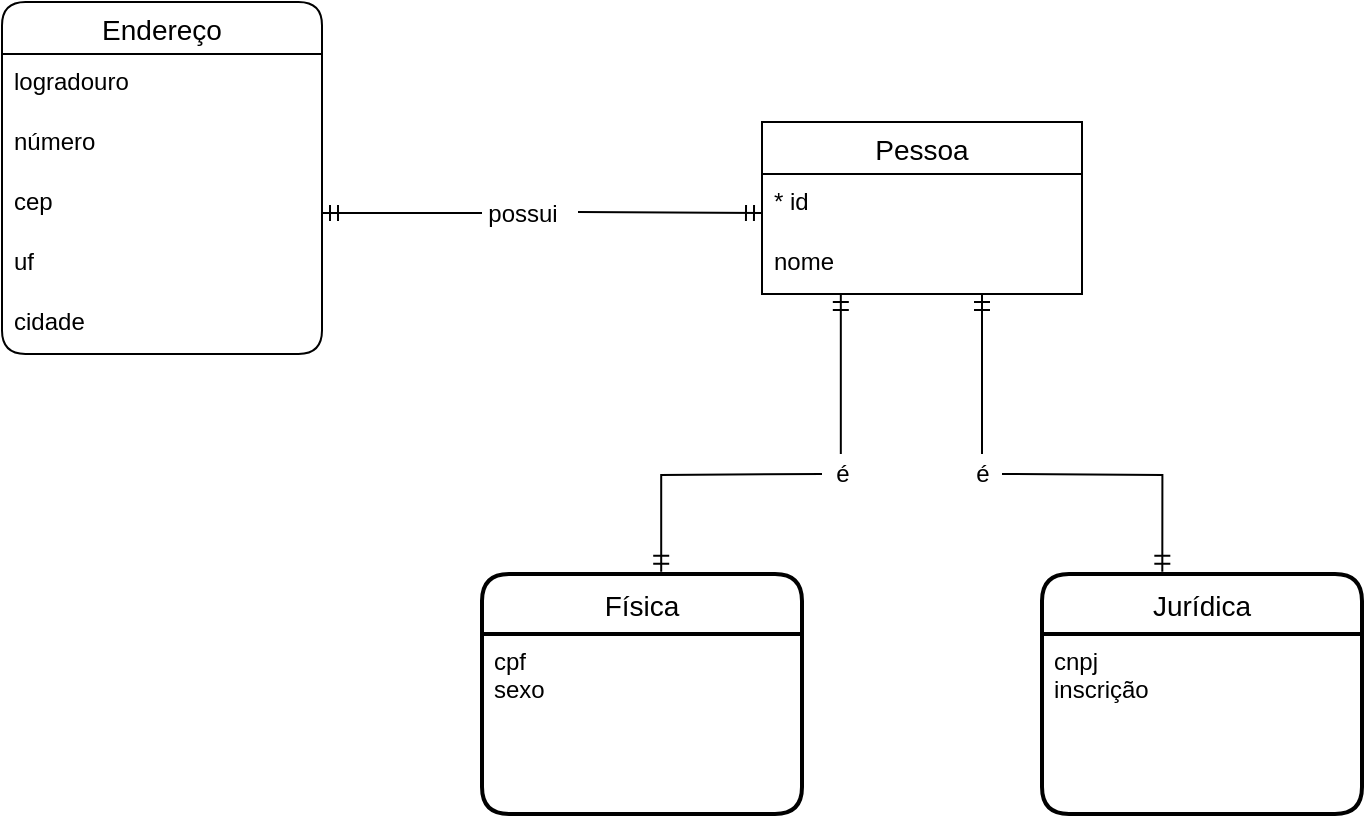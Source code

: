 <mxfile version="15.4.0" type="github">
  <diagram id="R2lEEEUBdFMjLlhIrx00" name="Page-1">
    <mxGraphModel dx="1718" dy="482" grid="1" gridSize="10" guides="1" tooltips="1" connect="1" arrows="1" fold="1" page="1" pageScale="1" pageWidth="850" pageHeight="1100" math="0" shadow="0" extFonts="Permanent Marker^https://fonts.googleapis.com/css?family=Permanent+Marker">
      <root>
        <mxCell id="0" />
        <mxCell id="1" parent="0" />
        <mxCell id="zVfVSkl2wdT5ieHP7JxZ-1" value="Endereço" style="swimlane;fontStyle=0;childLayout=stackLayout;horizontal=1;startSize=26;horizontalStack=0;resizeParent=1;resizeParentMax=0;resizeLast=0;collapsible=1;marginBottom=0;align=center;fontSize=14;fillColor=default;rounded=1;" parent="1" vertex="1">
          <mxGeometry x="-790" y="374" width="160" height="176" as="geometry" />
        </mxCell>
        <mxCell id="zVfVSkl2wdT5ieHP7JxZ-2" value="logradouro" style="text;strokeColor=none;fillColor=none;spacingLeft=4;spacingRight=4;overflow=hidden;rotatable=0;points=[[0,0.5],[1,0.5]];portConstraint=eastwest;fontSize=12;" parent="zVfVSkl2wdT5ieHP7JxZ-1" vertex="1">
          <mxGeometry y="26" width="160" height="30" as="geometry" />
        </mxCell>
        <mxCell id="zVfVSkl2wdT5ieHP7JxZ-3" value="número" style="text;strokeColor=none;fillColor=none;spacingLeft=4;spacingRight=4;overflow=hidden;rotatable=0;points=[[0,0.5],[1,0.5]];portConstraint=eastwest;fontSize=12;" parent="zVfVSkl2wdT5ieHP7JxZ-1" vertex="1">
          <mxGeometry y="56" width="160" height="30" as="geometry" />
        </mxCell>
        <mxCell id="zVfVSkl2wdT5ieHP7JxZ-6" value="cep" style="text;strokeColor=none;fillColor=none;spacingLeft=4;spacingRight=4;overflow=hidden;rotatable=0;points=[[0,0.5],[1,0.5]];portConstraint=eastwest;fontSize=12;" parent="zVfVSkl2wdT5ieHP7JxZ-1" vertex="1">
          <mxGeometry y="86" width="160" height="30" as="geometry" />
        </mxCell>
        <mxCell id="zVfVSkl2wdT5ieHP7JxZ-5" value="uf" style="text;strokeColor=none;fillColor=none;spacingLeft=4;spacingRight=4;overflow=hidden;rotatable=0;points=[[0,0.5],[1,0.5]];portConstraint=eastwest;fontSize=12;" parent="zVfVSkl2wdT5ieHP7JxZ-1" vertex="1">
          <mxGeometry y="116" width="160" height="30" as="geometry" />
        </mxCell>
        <mxCell id="zVfVSkl2wdT5ieHP7JxZ-4" value="cidade" style="text;strokeColor=none;fillColor=none;spacingLeft=4;spacingRight=4;overflow=hidden;rotatable=0;points=[[0,0.5],[1,0.5]];portConstraint=eastwest;fontSize=12;" parent="zVfVSkl2wdT5ieHP7JxZ-1" vertex="1">
          <mxGeometry y="146" width="160" height="30" as="geometry" />
        </mxCell>
        <mxCell id="zVfVSkl2wdT5ieHP7JxZ-12" value="possui" style="text;html=1;align=center;verticalAlign=middle;resizable=0;points=[];autosize=1;strokeColor=none;fillColor=none;" parent="1" vertex="1">
          <mxGeometry x="-555" y="470" width="50" height="20" as="geometry" />
        </mxCell>
        <mxCell id="zVfVSkl2wdT5ieHP7JxZ-13" value="Pessoa" style="swimlane;fontStyle=0;childLayout=stackLayout;horizontal=1;startSize=26;horizontalStack=0;resizeParent=1;resizeParentMax=0;resizeLast=0;collapsible=1;marginBottom=0;align=center;fontSize=14;" parent="1" vertex="1">
          <mxGeometry x="-410" y="434" width="160" height="86" as="geometry" />
        </mxCell>
        <mxCell id="zVfVSkl2wdT5ieHP7JxZ-14" value="* id" style="text;strokeColor=none;fillColor=none;spacingLeft=4;spacingRight=4;overflow=hidden;rotatable=0;points=[[0,0.5],[1,0.5]];portConstraint=eastwest;fontSize=12;" parent="zVfVSkl2wdT5ieHP7JxZ-13" vertex="1">
          <mxGeometry y="26" width="160" height="30" as="geometry" />
        </mxCell>
        <mxCell id="zVfVSkl2wdT5ieHP7JxZ-15" value="nome" style="text;strokeColor=none;fillColor=none;spacingLeft=4;spacingRight=4;overflow=hidden;rotatable=0;points=[[0,0.5],[1,0.5]];portConstraint=eastwest;fontSize=12;" parent="zVfVSkl2wdT5ieHP7JxZ-13" vertex="1">
          <mxGeometry y="56" width="160" height="30" as="geometry" />
        </mxCell>
        <mxCell id="zVfVSkl2wdT5ieHP7JxZ-18" value="" style="fontSize=12;html=1;endArrow=ERmandOne;rounded=0;" parent="1" edge="1">
          <mxGeometry width="100" height="100" relative="1" as="geometry">
            <mxPoint x="-370.59" y="600" as="sourcePoint" />
            <mxPoint x="-370.59" y="520.0" as="targetPoint" />
          </mxGeometry>
        </mxCell>
        <mxCell id="zVfVSkl2wdT5ieHP7JxZ-19" value="" style="fontSize=12;html=1;endArrow=ERmandOne;rounded=0;" parent="1" edge="1">
          <mxGeometry width="100" height="100" relative="1" as="geometry">
            <mxPoint x="-300" y="600" as="sourcePoint" />
            <mxPoint x="-300" y="520" as="targetPoint" />
          </mxGeometry>
        </mxCell>
        <mxCell id="zVfVSkl2wdT5ieHP7JxZ-21" value="é" style="text;html=1;align=center;verticalAlign=middle;resizable=0;points=[];autosize=1;strokeColor=none;fillColor=none;" parent="1" vertex="1">
          <mxGeometry x="-380" y="600" width="20" height="20" as="geometry" />
        </mxCell>
        <mxCell id="zVfVSkl2wdT5ieHP7JxZ-22" value="é" style="text;html=1;align=center;verticalAlign=middle;resizable=0;points=[];autosize=1;strokeColor=none;fillColor=none;" parent="1" vertex="1">
          <mxGeometry x="-310" y="600" width="20" height="20" as="geometry" />
        </mxCell>
        <mxCell id="zVfVSkl2wdT5ieHP7JxZ-23" value="Física" style="swimlane;childLayout=stackLayout;horizontal=1;startSize=30;horizontalStack=0;rounded=1;fontSize=14;fontStyle=0;strokeWidth=2;resizeParent=0;resizeLast=1;shadow=0;dashed=0;align=center;" parent="1" vertex="1">
          <mxGeometry x="-550" y="660" width="160" height="120" as="geometry" />
        </mxCell>
        <mxCell id="zVfVSkl2wdT5ieHP7JxZ-24" value="cpf&#xa;sexo" style="align=left;strokeColor=none;fillColor=none;spacingLeft=4;fontSize=12;verticalAlign=top;resizable=0;rotatable=0;part=1;" parent="zVfVSkl2wdT5ieHP7JxZ-23" vertex="1">
          <mxGeometry y="30" width="160" height="90" as="geometry" />
        </mxCell>
        <mxCell id="zVfVSkl2wdT5ieHP7JxZ-25" value="Jurídica" style="swimlane;childLayout=stackLayout;horizontal=1;startSize=30;horizontalStack=0;rounded=1;fontSize=14;fontStyle=0;strokeWidth=2;resizeParent=0;resizeLast=1;shadow=0;dashed=0;align=center;" parent="1" vertex="1">
          <mxGeometry x="-270" y="660" width="160" height="120" as="geometry" />
        </mxCell>
        <mxCell id="zVfVSkl2wdT5ieHP7JxZ-26" value="cnpj&#xa;inscrição" style="align=left;strokeColor=none;fillColor=none;spacingLeft=4;fontSize=12;verticalAlign=top;resizable=0;rotatable=0;part=1;" parent="zVfVSkl2wdT5ieHP7JxZ-25" vertex="1">
          <mxGeometry y="30" width="160" height="90" as="geometry" />
        </mxCell>
        <mxCell id="zVfVSkl2wdT5ieHP7JxZ-28" value="" style="edgeStyle=orthogonalEdgeStyle;fontSize=12;html=1;endArrow=ERmandOne;rounded=0;entryX=0.376;entryY=-0.009;entryDx=0;entryDy=0;entryPerimeter=0;" parent="1" target="zVfVSkl2wdT5ieHP7JxZ-25" edge="1">
          <mxGeometry width="100" height="100" relative="1" as="geometry">
            <mxPoint x="-290" y="610.0" as="sourcePoint" />
            <mxPoint x="-200" y="610" as="targetPoint" />
          </mxGeometry>
        </mxCell>
        <mxCell id="zVfVSkl2wdT5ieHP7JxZ-29" value="" style="edgeStyle=orthogonalEdgeStyle;fontSize=12;html=1;endArrow=ERmandOne;rounded=0;entryX=0.56;entryY=-0.009;entryDx=0;entryDy=0;entryPerimeter=0;" parent="1" target="zVfVSkl2wdT5ieHP7JxZ-23" edge="1">
          <mxGeometry width="100" height="100" relative="1" as="geometry">
            <mxPoint x="-380" y="610" as="sourcePoint" />
            <mxPoint x="-460" y="650" as="targetPoint" />
          </mxGeometry>
        </mxCell>
        <mxCell id="mIVEa8UnfSInrw6-5eBZ-1" value="" style="fontSize=12;html=1;endArrow=ERmandOne;rounded=0;" edge="1" parent="1">
          <mxGeometry width="100" height="100" relative="1" as="geometry">
            <mxPoint x="-550" y="479.5" as="sourcePoint" />
            <mxPoint x="-630.0" y="479.5" as="targetPoint" />
          </mxGeometry>
        </mxCell>
        <mxCell id="mIVEa8UnfSInrw6-5eBZ-2" value="" style="fontSize=12;html=1;endArrow=ERmandOne;rounded=0;exitX=1.06;exitY=0.45;exitDx=0;exitDy=0;exitPerimeter=0;" edge="1" parent="1" source="zVfVSkl2wdT5ieHP7JxZ-12">
          <mxGeometry width="100" height="100" relative="1" as="geometry">
            <mxPoint x="-490" y="479.5" as="sourcePoint" />
            <mxPoint x="-410" y="479.5" as="targetPoint" />
          </mxGeometry>
        </mxCell>
      </root>
    </mxGraphModel>
  </diagram>
</mxfile>
